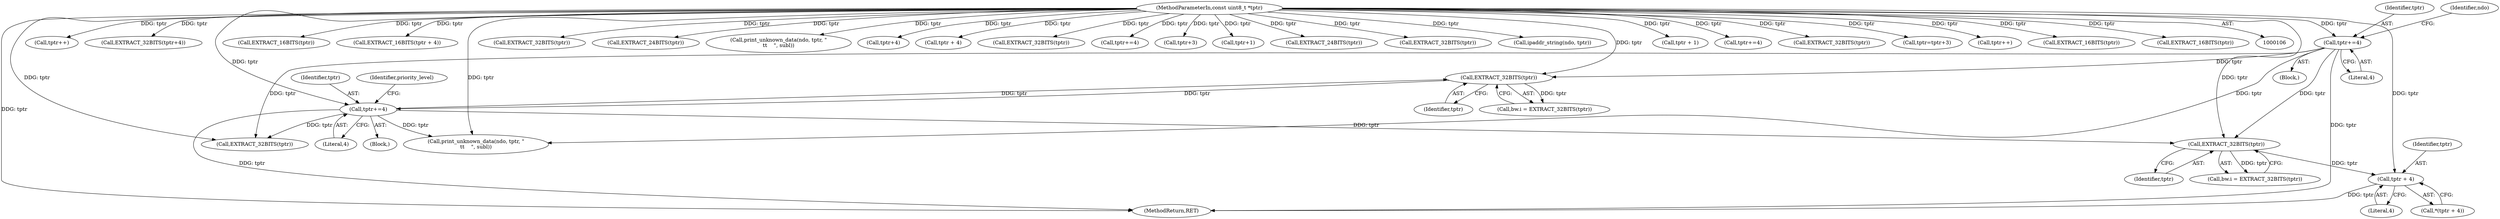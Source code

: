 digraph "0_tcpdump_5d0d76e88ee2d3236d7e032589d6f1d4ec5f7b1e@pointer" {
"1000565" [label="(Call,tptr + 4)"];
"1000538" [label="(Call,EXTRACT_32BITS(tptr))"];
"1000439" [label="(Call,tptr+=4)"];
"1000108" [label="(MethodParameterIn,const uint8_t *tptr)"];
"1000480" [label="(Call,tptr+=4)"];
"1000462" [label="(Call,EXTRACT_32BITS(tptr))"];
"1000462" [label="(Call,EXTRACT_32BITS(tptr))"];
"1000564" [label="(Call,*(tptr + 4))"];
"1000534" [label="(Call,bw.i = EXTRACT_32BITS(tptr))"];
"1000567" [label="(Literal,4)"];
"1000396" [label="(Call,tptr++)"];
"1000480" [label="(Call,tptr+=4)"];
"1000163" [label="(Call,EXTRACT_32BITS(tptr+4))"];
"1000601" [label="(MethodReturn,RET)"];
"1000344" [label="(Call,EXTRACT_16BITS(tptr))"];
"1000524" [label="(Call,EXTRACT_16BITS(tptr + 4))"];
"1000577" [label="(Call,print_unknown_data(ndo, tptr, \"\n\t\t    \", subl))"];
"1000294" [label="(Call,EXTRACT_32BITS(tptr))"];
"1000326" [label="(Call,EXTRACT_24BITS(tptr))"];
"1000588" [label="(Call,print_unknown_data(ndo, tptr, \"\n\t\t    \", subl))"];
"1000482" [label="(Literal,4)"];
"1000458" [label="(Call,bw.i = EXTRACT_32BITS(tptr))"];
"1000164" [label="(Call,tptr+4)"];
"1000525" [label="(Call,tptr + 4)"];
"1000152" [label="(Call,EXTRACT_32BITS(tptr))"];
"1000248" [label="(Call,tptr+=4)"];
"1000481" [label="(Identifier,tptr)"];
"1000441" [label="(Literal,4)"];
"1000456" [label="(Identifier,priority_level)"];
"1000386" [label="(Call,tptr+3)"];
"1000457" [label="(Block,)"];
"1000367" [label="(Call,tptr+1)"];
"1000382" [label="(Call,EXTRACT_24BITS(tptr))"];
"1000444" [label="(Identifier,ndo)"];
"1000230" [label="(Call,EXTRACT_32BITS(tptr))"];
"1000539" [label="(Identifier,tptr)"];
"1000566" [label="(Identifier,tptr)"];
"1000538" [label="(Call,EXTRACT_32BITS(tptr))"];
"1000440" [label="(Identifier,tptr)"];
"1000180" [label="(Call,ipaddr_string(ndo, tptr))"];
"1000501" [label="(Call,EXTRACT_32BITS(tptr))"];
"1000565" [label="(Call,tptr + 4)"];
"1000108" [label="(MethodParameterIn,const uint8_t *tptr)"];
"1000436" [label="(Call,tptr + 1)"];
"1000463" [label="(Identifier,tptr)"];
"1000312" [label="(Call,tptr+=4)"];
"1000195" [label="(Call,EXTRACT_32BITS(tptr))"];
"1000384" [label="(Call,tptr=tptr+3)"];
"1000411" [label="(Block,)"];
"1000274" [label="(Call,tptr++)"];
"1000346" [label="(Call,EXTRACT_16BITS(tptr))"];
"1000403" [label="(Call,EXTRACT_16BITS(tptr))"];
"1000439" [label="(Call,tptr+=4)"];
"1000565" -> "1000564"  [label="AST: "];
"1000565" -> "1000567"  [label="CFG: "];
"1000566" -> "1000565"  [label="AST: "];
"1000567" -> "1000565"  [label="AST: "];
"1000564" -> "1000565"  [label="CFG: "];
"1000565" -> "1000601"  [label="DDG: tptr"];
"1000538" -> "1000565"  [label="DDG: tptr"];
"1000108" -> "1000565"  [label="DDG: tptr"];
"1000538" -> "1000534"  [label="AST: "];
"1000538" -> "1000539"  [label="CFG: "];
"1000539" -> "1000538"  [label="AST: "];
"1000534" -> "1000538"  [label="CFG: "];
"1000538" -> "1000534"  [label="DDG: tptr"];
"1000439" -> "1000538"  [label="DDG: tptr"];
"1000480" -> "1000538"  [label="DDG: tptr"];
"1000108" -> "1000538"  [label="DDG: tptr"];
"1000439" -> "1000411"  [label="AST: "];
"1000439" -> "1000441"  [label="CFG: "];
"1000440" -> "1000439"  [label="AST: "];
"1000441" -> "1000439"  [label="AST: "];
"1000444" -> "1000439"  [label="CFG: "];
"1000439" -> "1000601"  [label="DDG: tptr"];
"1000108" -> "1000439"  [label="DDG: tptr"];
"1000439" -> "1000462"  [label="DDG: tptr"];
"1000439" -> "1000501"  [label="DDG: tptr"];
"1000439" -> "1000577"  [label="DDG: tptr"];
"1000108" -> "1000106"  [label="AST: "];
"1000108" -> "1000601"  [label="DDG: tptr"];
"1000108" -> "1000152"  [label="DDG: tptr"];
"1000108" -> "1000163"  [label="DDG: tptr"];
"1000108" -> "1000164"  [label="DDG: tptr"];
"1000108" -> "1000180"  [label="DDG: tptr"];
"1000108" -> "1000195"  [label="DDG: tptr"];
"1000108" -> "1000230"  [label="DDG: tptr"];
"1000108" -> "1000248"  [label="DDG: tptr"];
"1000108" -> "1000274"  [label="DDG: tptr"];
"1000108" -> "1000294"  [label="DDG: tptr"];
"1000108" -> "1000312"  [label="DDG: tptr"];
"1000108" -> "1000326"  [label="DDG: tptr"];
"1000108" -> "1000344"  [label="DDG: tptr"];
"1000108" -> "1000346"  [label="DDG: tptr"];
"1000108" -> "1000367"  [label="DDG: tptr"];
"1000108" -> "1000382"  [label="DDG: tptr"];
"1000108" -> "1000384"  [label="DDG: tptr"];
"1000108" -> "1000386"  [label="DDG: tptr"];
"1000108" -> "1000396"  [label="DDG: tptr"];
"1000108" -> "1000403"  [label="DDG: tptr"];
"1000108" -> "1000436"  [label="DDG: tptr"];
"1000108" -> "1000462"  [label="DDG: tptr"];
"1000108" -> "1000480"  [label="DDG: tptr"];
"1000108" -> "1000501"  [label="DDG: tptr"];
"1000108" -> "1000524"  [label="DDG: tptr"];
"1000108" -> "1000525"  [label="DDG: tptr"];
"1000108" -> "1000577"  [label="DDG: tptr"];
"1000108" -> "1000588"  [label="DDG: tptr"];
"1000480" -> "1000457"  [label="AST: "];
"1000480" -> "1000482"  [label="CFG: "];
"1000481" -> "1000480"  [label="AST: "];
"1000482" -> "1000480"  [label="AST: "];
"1000456" -> "1000480"  [label="CFG: "];
"1000480" -> "1000601"  [label="DDG: tptr"];
"1000480" -> "1000462"  [label="DDG: tptr"];
"1000462" -> "1000480"  [label="DDG: tptr"];
"1000480" -> "1000501"  [label="DDG: tptr"];
"1000480" -> "1000577"  [label="DDG: tptr"];
"1000462" -> "1000458"  [label="AST: "];
"1000462" -> "1000463"  [label="CFG: "];
"1000463" -> "1000462"  [label="AST: "];
"1000458" -> "1000462"  [label="CFG: "];
"1000462" -> "1000458"  [label="DDG: tptr"];
}
